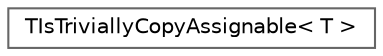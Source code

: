 digraph "Graphical Class Hierarchy"
{
 // INTERACTIVE_SVG=YES
 // LATEX_PDF_SIZE
  bgcolor="transparent";
  edge [fontname=Helvetica,fontsize=10,labelfontname=Helvetica,labelfontsize=10];
  node [fontname=Helvetica,fontsize=10,shape=box,height=0.2,width=0.4];
  rankdir="LR";
  Node0 [id="Node000000",label="TIsTriviallyCopyAssignable\< T \>",height=0.2,width=0.4,color="grey40", fillcolor="white", style="filled",URL="$d0/d42/structTIsTriviallyCopyAssignable.html",tooltip="Traits class which tests if a type has a trivial copy assignment operator."];
}
